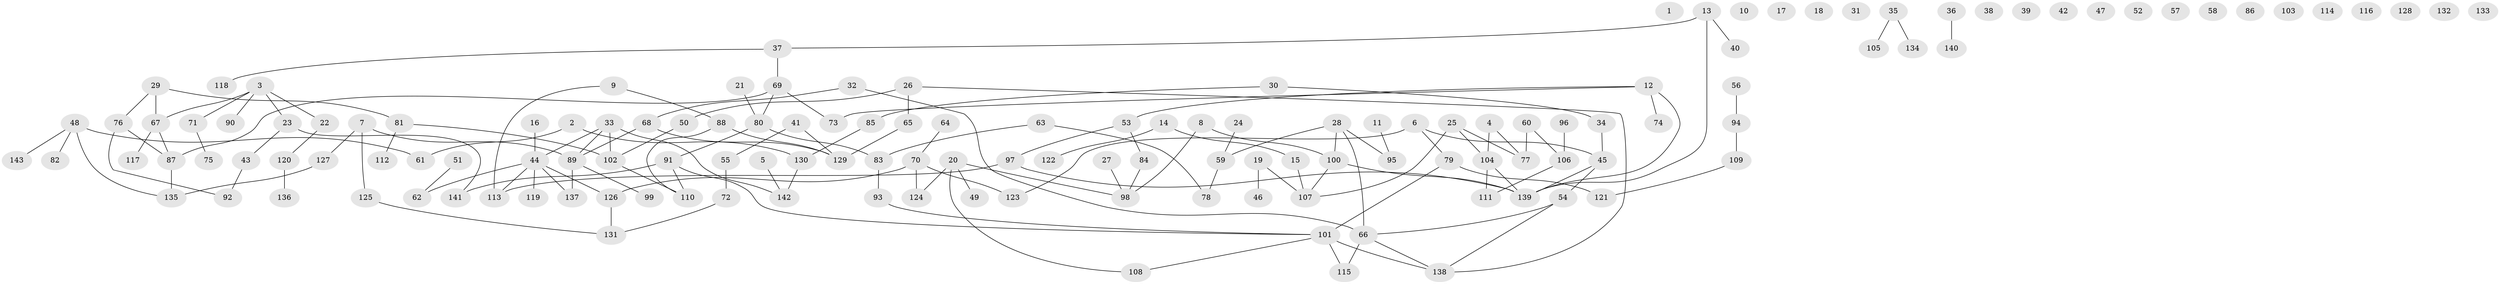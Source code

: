 // Generated by graph-tools (version 1.1) at 2025/49/03/09/25 03:49:14]
// undirected, 143 vertices, 153 edges
graph export_dot {
graph [start="1"]
  node [color=gray90,style=filled];
  1;
  2;
  3;
  4;
  5;
  6;
  7;
  8;
  9;
  10;
  11;
  12;
  13;
  14;
  15;
  16;
  17;
  18;
  19;
  20;
  21;
  22;
  23;
  24;
  25;
  26;
  27;
  28;
  29;
  30;
  31;
  32;
  33;
  34;
  35;
  36;
  37;
  38;
  39;
  40;
  41;
  42;
  43;
  44;
  45;
  46;
  47;
  48;
  49;
  50;
  51;
  52;
  53;
  54;
  55;
  56;
  57;
  58;
  59;
  60;
  61;
  62;
  63;
  64;
  65;
  66;
  67;
  68;
  69;
  70;
  71;
  72;
  73;
  74;
  75;
  76;
  77;
  78;
  79;
  80;
  81;
  82;
  83;
  84;
  85;
  86;
  87;
  88;
  89;
  90;
  91;
  92;
  93;
  94;
  95;
  96;
  97;
  98;
  99;
  100;
  101;
  102;
  103;
  104;
  105;
  106;
  107;
  108;
  109;
  110;
  111;
  112;
  113;
  114;
  115;
  116;
  117;
  118;
  119;
  120;
  121;
  122;
  123;
  124;
  125;
  126;
  127;
  128;
  129;
  130;
  131;
  132;
  133;
  134;
  135;
  136;
  137;
  138;
  139;
  140;
  141;
  142;
  143;
  2 -- 61;
  2 -- 130;
  3 -- 22;
  3 -- 23;
  3 -- 67;
  3 -- 71;
  3 -- 90;
  4 -- 77;
  4 -- 104;
  5 -- 142;
  6 -- 45;
  6 -- 79;
  6 -- 123;
  7 -- 89;
  7 -- 125;
  7 -- 127;
  8 -- 98;
  8 -- 100;
  9 -- 88;
  9 -- 113;
  11 -- 95;
  12 -- 53;
  12 -- 73;
  12 -- 74;
  12 -- 139;
  13 -- 37;
  13 -- 40;
  13 -- 139;
  14 -- 15;
  14 -- 122;
  15 -- 107;
  16 -- 44;
  19 -- 46;
  19 -- 107;
  20 -- 49;
  20 -- 98;
  20 -- 108;
  20 -- 124;
  21 -- 80;
  22 -- 120;
  23 -- 43;
  23 -- 141;
  24 -- 59;
  25 -- 77;
  25 -- 104;
  25 -- 107;
  26 -- 50;
  26 -- 65;
  26 -- 138;
  27 -- 98;
  28 -- 59;
  28 -- 66;
  28 -- 95;
  28 -- 100;
  29 -- 67;
  29 -- 76;
  29 -- 81;
  30 -- 34;
  30 -- 85;
  32 -- 66;
  32 -- 68;
  33 -- 44;
  33 -- 89;
  33 -- 102;
  33 -- 142;
  34 -- 45;
  35 -- 105;
  35 -- 134;
  36 -- 140;
  37 -- 69;
  37 -- 118;
  41 -- 55;
  41 -- 129;
  43 -- 92;
  44 -- 62;
  44 -- 113;
  44 -- 119;
  44 -- 126;
  44 -- 137;
  45 -- 54;
  45 -- 139;
  48 -- 61;
  48 -- 82;
  48 -- 135;
  48 -- 143;
  50 -- 102;
  51 -- 62;
  53 -- 84;
  53 -- 97;
  54 -- 66;
  54 -- 138;
  55 -- 72;
  56 -- 94;
  59 -- 78;
  60 -- 77;
  60 -- 106;
  63 -- 78;
  63 -- 83;
  64 -- 70;
  65 -- 129;
  66 -- 115;
  66 -- 138;
  67 -- 87;
  67 -- 117;
  68 -- 89;
  68 -- 129;
  69 -- 73;
  69 -- 80;
  69 -- 87;
  70 -- 123;
  70 -- 124;
  70 -- 126;
  71 -- 75;
  72 -- 131;
  76 -- 87;
  76 -- 92;
  79 -- 101;
  79 -- 121;
  80 -- 83;
  80 -- 91;
  81 -- 102;
  81 -- 112;
  83 -- 93;
  84 -- 98;
  85 -- 130;
  87 -- 135;
  88 -- 110;
  88 -- 129;
  89 -- 99;
  89 -- 137;
  91 -- 101;
  91 -- 110;
  91 -- 141;
  93 -- 101;
  94 -- 109;
  96 -- 106;
  97 -- 113;
  97 -- 139;
  100 -- 107;
  100 -- 139;
  101 -- 108;
  101 -- 115;
  101 -- 138;
  102 -- 110;
  104 -- 111;
  104 -- 139;
  106 -- 111;
  109 -- 121;
  120 -- 136;
  125 -- 131;
  126 -- 131;
  127 -- 135;
  130 -- 142;
}
